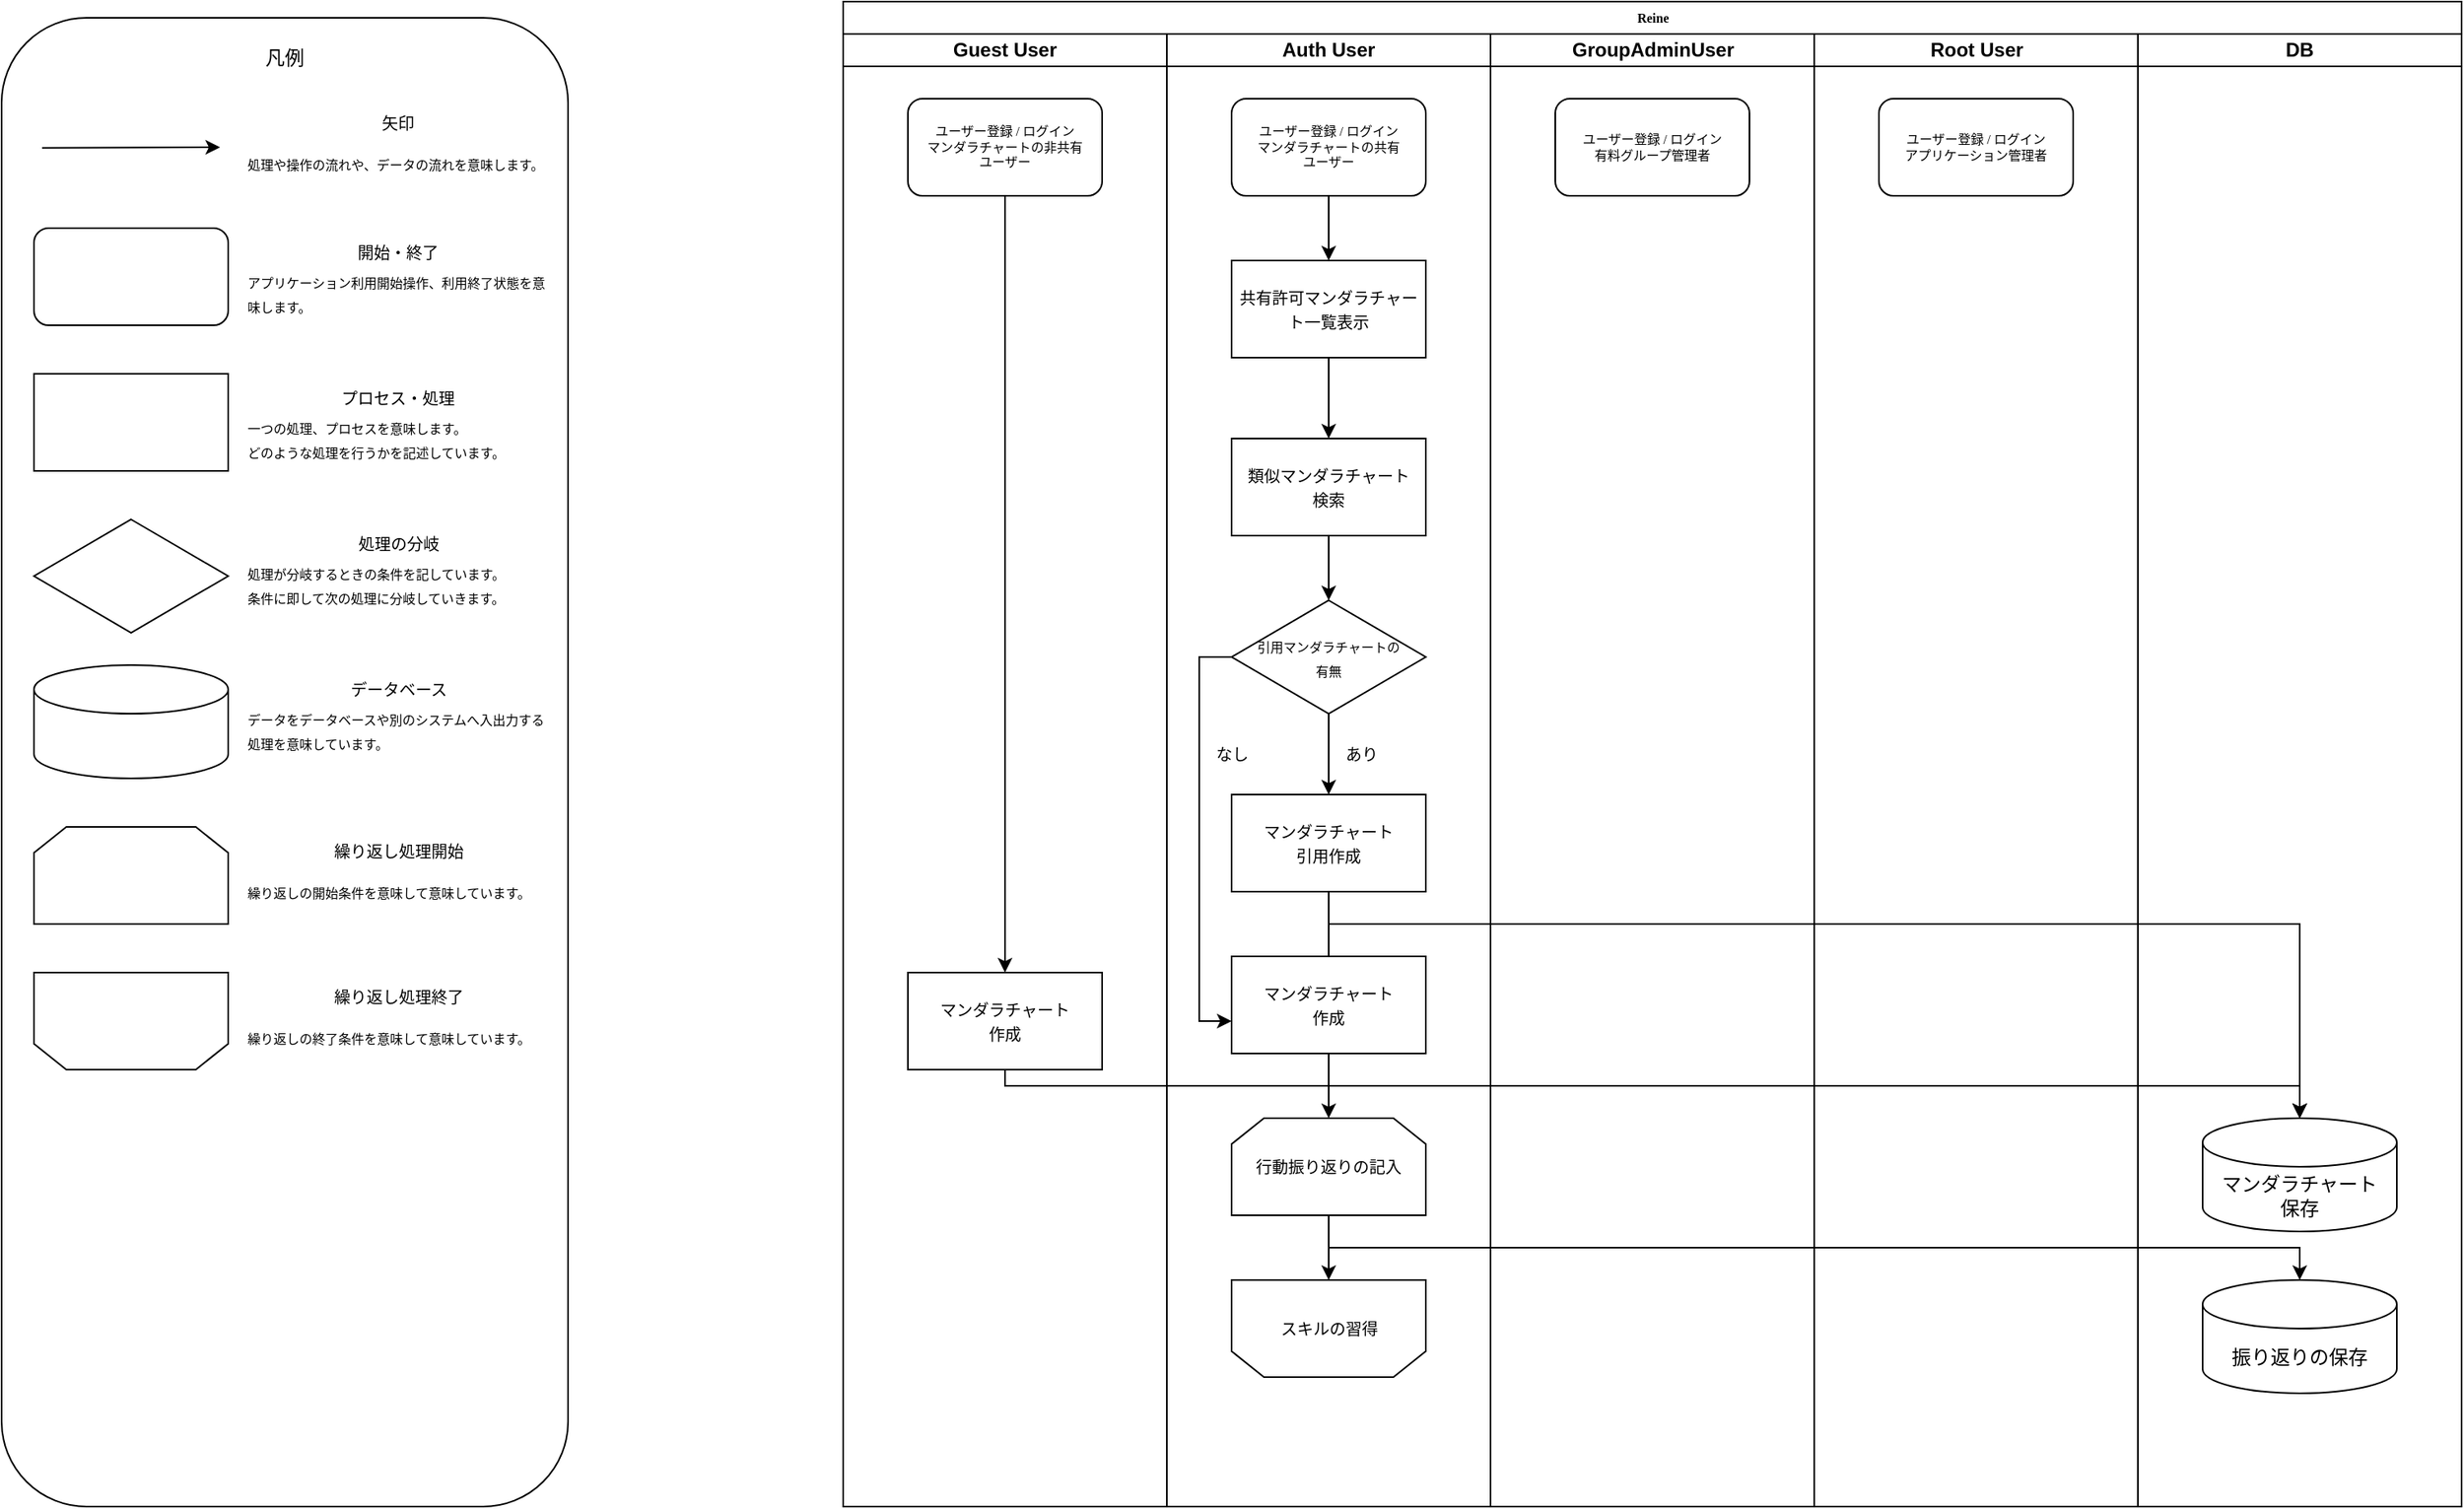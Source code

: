 <mxfile version="24.0.6" type="github">
  <diagram name="Page-1" id="74e2e168-ea6b-b213-b513-2b3c1d86103e">
    <mxGraphModel dx="2388" dy="988" grid="1" gridSize="10" guides="1" tooltips="1" connect="1" arrows="1" fold="1" page="1" pageScale="1" pageWidth="1100" pageHeight="850" background="none" math="0" shadow="0">
      <root>
        <mxCell id="0" />
        <mxCell id="1" parent="0" />
        <mxCell id="juHsKR98GJSo30kuV_IV-2" value="" style="rounded=1;whiteSpace=wrap;html=1;movable=1;resizable=1;rotatable=1;deletable=1;editable=1;locked=0;connectable=1;" vertex="1" parent="1">
          <mxGeometry x="40" y="50" width="350" height="920" as="geometry" />
        </mxCell>
        <mxCell id="77e6c97f196da883-1" value="Reine" style="swimlane;html=1;childLayout=stackLayout;startSize=20;rounded=0;shadow=0;labelBackgroundColor=none;strokeWidth=1;fontFamily=Verdana;fontSize=8;align=center;" parent="1" vertex="1">
          <mxGeometry x="560" y="40" width="1000" height="930" as="geometry" />
        </mxCell>
        <mxCell id="juHsKR98GJSo30kuV_IV-35" value="Guest User" style="swimlane;whiteSpace=wrap;html=1;startSize=20;" vertex="1" parent="77e6c97f196da883-1">
          <mxGeometry y="20" width="200" height="910" as="geometry" />
        </mxCell>
        <mxCell id="juHsKR98GJSo30kuV_IV-50" value="" style="edgeStyle=orthogonalEdgeStyle;rounded=0;orthogonalLoop=1;jettySize=auto;html=1;" edge="1" parent="juHsKR98GJSo30kuV_IV-35" source="juHsKR98GJSo30kuV_IV-45" target="juHsKR98GJSo30kuV_IV-49">
          <mxGeometry relative="1" as="geometry" />
        </mxCell>
        <mxCell id="juHsKR98GJSo30kuV_IV-45" value="ユーザー登録 / ログイン&lt;div&gt;マンダラチャートの非共有&lt;/div&gt;&lt;div&gt;ユーザー&lt;/div&gt;" style="rounded=1;whiteSpace=wrap;html=1;shadow=0;labelBackgroundColor=none;strokeWidth=1;fontFamily=Verdana;fontSize=8;align=center;" vertex="1" parent="juHsKR98GJSo30kuV_IV-35">
          <mxGeometry x="40" y="40" width="120" height="60" as="geometry" />
        </mxCell>
        <mxCell id="juHsKR98GJSo30kuV_IV-49" value="&lt;span style=&quot;font-size: 10px;&quot;&gt;マンダラチャート&lt;/span&gt;&lt;div&gt;&lt;span style=&quot;font-size: 10px;&quot;&gt;作成&lt;/span&gt;&lt;/div&gt;" style="rounded=0;whiteSpace=wrap;html=1;" vertex="1" parent="juHsKR98GJSo30kuV_IV-35">
          <mxGeometry x="40" y="580" width="120" height="60" as="geometry" />
        </mxCell>
        <mxCell id="juHsKR98GJSo30kuV_IV-36" value="Auth User" style="swimlane;whiteSpace=wrap;html=1;startSize=20;" vertex="1" parent="77e6c97f196da883-1">
          <mxGeometry x="200" y="20" width="200" height="910" as="geometry" />
        </mxCell>
        <mxCell id="juHsKR98GJSo30kuV_IV-52" value="" style="edgeStyle=orthogonalEdgeStyle;rounded=0;orthogonalLoop=1;jettySize=auto;html=1;" edge="1" parent="juHsKR98GJSo30kuV_IV-36" source="juHsKR98GJSo30kuV_IV-47" target="juHsKR98GJSo30kuV_IV-51">
          <mxGeometry relative="1" as="geometry" />
        </mxCell>
        <mxCell id="juHsKR98GJSo30kuV_IV-47" value="ユーザー登録 / ログイン&lt;div&gt;マンダラチャートの共有&lt;/div&gt;&lt;div&gt;ユーザー&lt;/div&gt;" style="rounded=1;whiteSpace=wrap;html=1;shadow=0;labelBackgroundColor=none;strokeWidth=1;fontFamily=Verdana;fontSize=8;align=center;" vertex="1" parent="juHsKR98GJSo30kuV_IV-36">
          <mxGeometry x="40" y="40" width="120" height="60" as="geometry" />
        </mxCell>
        <mxCell id="juHsKR98GJSo30kuV_IV-54" value="" style="edgeStyle=orthogonalEdgeStyle;rounded=0;orthogonalLoop=1;jettySize=auto;html=1;entryX=0.5;entryY=0;entryDx=0;entryDy=0;" edge="1" parent="juHsKR98GJSo30kuV_IV-36" source="juHsKR98GJSo30kuV_IV-51" target="juHsKR98GJSo30kuV_IV-58">
          <mxGeometry relative="1" as="geometry">
            <mxPoint x="80.0" y="220.0" as="targetPoint" />
          </mxGeometry>
        </mxCell>
        <mxCell id="juHsKR98GJSo30kuV_IV-51" value="&lt;font style=&quot;font-size: 10px;&quot;&gt;共有許可マンダラチャート一覧表示&lt;/font&gt;" style="whiteSpace=wrap;html=1;" vertex="1" parent="juHsKR98GJSo30kuV_IV-36">
          <mxGeometry x="40" y="140" width="120" height="60" as="geometry" />
        </mxCell>
        <mxCell id="juHsKR98GJSo30kuV_IV-60" value="" style="edgeStyle=orthogonalEdgeStyle;rounded=0;orthogonalLoop=1;jettySize=auto;html=1;" edge="1" parent="juHsKR98GJSo30kuV_IV-36" source="juHsKR98GJSo30kuV_IV-58" target="juHsKR98GJSo30kuV_IV-59">
          <mxGeometry relative="1" as="geometry" />
        </mxCell>
        <mxCell id="juHsKR98GJSo30kuV_IV-58" value="&lt;font style=&quot;font-size: 10px;&quot;&gt;類似マンダラチャート&lt;/font&gt;&lt;div&gt;&lt;font style=&quot;font-size: 10px;&quot;&gt;検索&lt;/font&gt;&lt;/div&gt;" style="whiteSpace=wrap;html=1;" vertex="1" parent="juHsKR98GJSo30kuV_IV-36">
          <mxGeometry x="40" y="250" width="120" height="60" as="geometry" />
        </mxCell>
        <mxCell id="juHsKR98GJSo30kuV_IV-66" value="" style="edgeStyle=orthogonalEdgeStyle;rounded=0;orthogonalLoop=1;jettySize=auto;html=1;" edge="1" parent="juHsKR98GJSo30kuV_IV-36" source="juHsKR98GJSo30kuV_IV-59" target="juHsKR98GJSo30kuV_IV-65">
          <mxGeometry relative="1" as="geometry" />
        </mxCell>
        <mxCell id="juHsKR98GJSo30kuV_IV-59" value="&lt;font style=&quot;font-size: 8px;&quot;&gt;引用マンダラチャートの&lt;/font&gt;&lt;div&gt;&lt;font style=&quot;font-size: 8px;&quot;&gt;有無&lt;/font&gt;&lt;/div&gt;" style="rhombus;whiteSpace=wrap;html=1;" vertex="1" parent="juHsKR98GJSo30kuV_IV-36">
          <mxGeometry x="40" y="350" width="120" height="70" as="geometry" />
        </mxCell>
        <mxCell id="juHsKR98GJSo30kuV_IV-80" value="" style="edgeStyle=orthogonalEdgeStyle;rounded=0;orthogonalLoop=1;jettySize=auto;html=1;" edge="1" parent="juHsKR98GJSo30kuV_IV-36" source="juHsKR98GJSo30kuV_IV-65">
          <mxGeometry relative="1" as="geometry">
            <mxPoint x="100" y="580.0" as="targetPoint" />
          </mxGeometry>
        </mxCell>
        <mxCell id="juHsKR98GJSo30kuV_IV-65" value="&lt;span style=&quot;font-size: 10px;&quot;&gt;マンダラチャート&lt;br&gt;引用作成&lt;/span&gt;" style="whiteSpace=wrap;html=1;" vertex="1" parent="juHsKR98GJSo30kuV_IV-36">
          <mxGeometry x="40" y="470" width="120" height="60" as="geometry" />
        </mxCell>
        <mxCell id="juHsKR98GJSo30kuV_IV-67" value="&lt;font style=&quot;font-size: 10px;&quot;&gt;あり&lt;/font&gt;" style="text;html=1;align=center;verticalAlign=middle;resizable=0;points=[];autosize=1;strokeColor=none;fillColor=none;" vertex="1" parent="juHsKR98GJSo30kuV_IV-36">
          <mxGeometry x="100" y="430" width="40" height="30" as="geometry" />
        </mxCell>
        <mxCell id="juHsKR98GJSo30kuV_IV-82" style="edgeStyle=orthogonalEdgeStyle;rounded=0;orthogonalLoop=1;jettySize=auto;html=1;exitX=0;exitY=0.5;exitDx=0;exitDy=0;" edge="1" parent="juHsKR98GJSo30kuV_IV-36" source="juHsKR98GJSo30kuV_IV-59">
          <mxGeometry relative="1" as="geometry">
            <mxPoint x="40" y="610.034" as="targetPoint" />
            <Array as="points">
              <mxPoint x="20" y="385" />
              <mxPoint x="20" y="610" />
            </Array>
          </mxGeometry>
        </mxCell>
        <mxCell id="juHsKR98GJSo30kuV_IV-91" value="&lt;font style=&quot;font-size: 10px;&quot;&gt;なし&lt;/font&gt;" style="text;html=1;align=center;verticalAlign=middle;resizable=0;points=[];autosize=1;strokeColor=none;fillColor=none;" vertex="1" parent="juHsKR98GJSo30kuV_IV-36">
          <mxGeometry x="20" y="430" width="40" height="30" as="geometry" />
        </mxCell>
        <mxCell id="juHsKR98GJSo30kuV_IV-112" style="edgeStyle=orthogonalEdgeStyle;rounded=0;orthogonalLoop=1;jettySize=auto;html=1;entryX=0.5;entryY=1;entryDx=0;entryDy=0;" edge="1" parent="juHsKR98GJSo30kuV_IV-36" source="juHsKR98GJSo30kuV_IV-96" target="juHsKR98GJSo30kuV_IV-111">
          <mxGeometry relative="1" as="geometry" />
        </mxCell>
        <mxCell id="juHsKR98GJSo30kuV_IV-96" value="&lt;span style=&quot;font-size: 10px;&quot;&gt;行動振り返りの記入&lt;/span&gt;" style="shape=loopLimit;whiteSpace=wrap;html=1;" vertex="1" parent="juHsKR98GJSo30kuV_IV-36">
          <mxGeometry x="40" y="670" width="120" height="60" as="geometry" />
        </mxCell>
        <mxCell id="juHsKR98GJSo30kuV_IV-106" style="edgeStyle=orthogonalEdgeStyle;rounded=0;orthogonalLoop=1;jettySize=auto;html=1;" edge="1" parent="juHsKR98GJSo30kuV_IV-36" source="juHsKR98GJSo30kuV_IV-103" target="juHsKR98GJSo30kuV_IV-96">
          <mxGeometry relative="1" as="geometry" />
        </mxCell>
        <mxCell id="juHsKR98GJSo30kuV_IV-103" value="&lt;span style=&quot;font-size: 10px;&quot;&gt;マンダラチャート&lt;/span&gt;&lt;div&gt;&lt;span style=&quot;font-size: 10px;&quot;&gt;作成&lt;/span&gt;&lt;/div&gt;" style="rounded=0;whiteSpace=wrap;html=1;" vertex="1" parent="juHsKR98GJSo30kuV_IV-36">
          <mxGeometry x="40" y="570" width="120" height="60" as="geometry" />
        </mxCell>
        <mxCell id="juHsKR98GJSo30kuV_IV-111" value="" style="shape=loopLimit;whiteSpace=wrap;html=1;rotation=-180;" vertex="1" parent="juHsKR98GJSo30kuV_IV-36">
          <mxGeometry x="40" y="770" width="120" height="60" as="geometry" />
        </mxCell>
        <mxCell id="juHsKR98GJSo30kuV_IV-120" value="&lt;font style=&quot;font-size: 10px;&quot;&gt;スキルの習得&lt;/font&gt;" style="text;html=1;align=center;verticalAlign=middle;resizable=0;points=[];autosize=1;strokeColor=none;fillColor=none;" vertex="1" parent="juHsKR98GJSo30kuV_IV-36">
          <mxGeometry x="60" y="785" width="80" height="30" as="geometry" />
        </mxCell>
        <mxCell id="77e6c97f196da883-4" value="GroupAdminUser" style="swimlane;html=1;startSize=20;" parent="77e6c97f196da883-1" vertex="1">
          <mxGeometry x="400" y="20" width="200" height="910" as="geometry" />
        </mxCell>
        <mxCell id="juHsKR98GJSo30kuV_IV-30" value="&lt;div&gt;ユーザー登録 / ログイン&lt;/div&gt;&lt;div&gt;有料グループ管理者&lt;br&gt;&lt;/div&gt;" style="rounded=1;whiteSpace=wrap;html=1;shadow=0;labelBackgroundColor=none;strokeWidth=1;fontFamily=Verdana;fontSize=8;align=center;" vertex="1" parent="77e6c97f196da883-4">
          <mxGeometry x="40" y="40" width="120" height="60" as="geometry" />
        </mxCell>
        <mxCell id="77e6c97f196da883-5" value="Root User" style="swimlane;html=1;startSize=20;movable=1;resizable=1;rotatable=1;deletable=1;editable=1;locked=0;connectable=1;" parent="77e6c97f196da883-1" vertex="1">
          <mxGeometry x="600" y="20" width="200" height="910" as="geometry" />
        </mxCell>
        <mxCell id="juHsKR98GJSo30kuV_IV-48" value="&lt;div&gt;ユーザー登録 / ログイン&lt;/div&gt;&lt;div&gt;アプリケーション管理者&lt;/div&gt;" style="rounded=1;whiteSpace=wrap;html=1;shadow=0;labelBackgroundColor=none;strokeWidth=1;fontFamily=Verdana;fontSize=8;align=center;" vertex="1" parent="77e6c97f196da883-5">
          <mxGeometry x="40" y="40" width="120" height="60" as="geometry" />
        </mxCell>
        <mxCell id="juHsKR98GJSo30kuV_IV-34" value="DB" style="swimlane;whiteSpace=wrap;html=1;startSize=20;" vertex="1" parent="77e6c97f196da883-1">
          <mxGeometry x="800" y="20" width="200" height="910" as="geometry" />
        </mxCell>
        <mxCell id="juHsKR98GJSo30kuV_IV-92" value="マンダラチャート&lt;div&gt;保存&lt;/div&gt;" style="shape=cylinder3;whiteSpace=wrap;html=1;boundedLbl=1;backgroundOutline=1;size=15;" vertex="1" parent="juHsKR98GJSo30kuV_IV-34">
          <mxGeometry x="40" y="670" width="120" height="70" as="geometry" />
        </mxCell>
        <mxCell id="juHsKR98GJSo30kuV_IV-121" value="振り返りの保存" style="shape=cylinder3;whiteSpace=wrap;html=1;boundedLbl=1;backgroundOutline=1;size=15;" vertex="1" parent="juHsKR98GJSo30kuV_IV-34">
          <mxGeometry x="40" y="770" width="120" height="70" as="geometry" />
        </mxCell>
        <mxCell id="juHsKR98GJSo30kuV_IV-94" style="edgeStyle=orthogonalEdgeStyle;rounded=0;orthogonalLoop=1;jettySize=auto;html=1;entryX=0.5;entryY=0;entryDx=0;entryDy=0;entryPerimeter=0;exitX=0.5;exitY=1;exitDx=0;exitDy=0;" edge="1" parent="77e6c97f196da883-1" source="juHsKR98GJSo30kuV_IV-65" target="juHsKR98GJSo30kuV_IV-92">
          <mxGeometry relative="1" as="geometry">
            <mxPoint x="300" y="660" as="sourcePoint" />
            <Array as="points">
              <mxPoint x="300" y="570" />
              <mxPoint x="900" y="570" />
            </Array>
          </mxGeometry>
        </mxCell>
        <mxCell id="juHsKR98GJSo30kuV_IV-104" style="edgeStyle=orthogonalEdgeStyle;rounded=0;orthogonalLoop=1;jettySize=auto;html=1;entryX=0.5;entryY=0;entryDx=0;entryDy=0;entryPerimeter=0;" edge="1" parent="77e6c97f196da883-1" source="juHsKR98GJSo30kuV_IV-49" target="juHsKR98GJSo30kuV_IV-92">
          <mxGeometry relative="1" as="geometry">
            <Array as="points">
              <mxPoint x="100" y="670" />
              <mxPoint x="900" y="670" />
            </Array>
          </mxGeometry>
        </mxCell>
        <mxCell id="juHsKR98GJSo30kuV_IV-105" style="edgeStyle=orthogonalEdgeStyle;rounded=0;orthogonalLoop=1;jettySize=auto;html=1;" edge="1" parent="77e6c97f196da883-1" source="juHsKR98GJSo30kuV_IV-103" target="juHsKR98GJSo30kuV_IV-92">
          <mxGeometry relative="1" as="geometry">
            <Array as="points">
              <mxPoint x="300" y="670" />
              <mxPoint x="900" y="670" />
            </Array>
          </mxGeometry>
        </mxCell>
        <mxCell id="juHsKR98GJSo30kuV_IV-125" style="edgeStyle=orthogonalEdgeStyle;rounded=0;orthogonalLoop=1;jettySize=auto;html=1;entryX=0.5;entryY=0;entryDx=0;entryDy=0;entryPerimeter=0;" edge="1" parent="77e6c97f196da883-1" target="juHsKR98GJSo30kuV_IV-121">
          <mxGeometry relative="1" as="geometry">
            <mxPoint x="300" y="750" as="sourcePoint" />
            <Array as="points">
              <mxPoint x="300" y="770" />
              <mxPoint x="900" y="770" />
            </Array>
          </mxGeometry>
        </mxCell>
        <mxCell id="juHsKR98GJSo30kuV_IV-5" value="凡例" style="text;html=1;align=center;verticalAlign=middle;whiteSpace=wrap;rounded=0;" vertex="1" parent="1">
          <mxGeometry x="185" y="60" width="60" height="30" as="geometry" />
        </mxCell>
        <mxCell id="juHsKR98GJSo30kuV_IV-10" value="" style="rounded=1;whiteSpace=wrap;html=1;" vertex="1" parent="1">
          <mxGeometry x="60" y="180" width="120" height="60" as="geometry" />
        </mxCell>
        <mxCell id="juHsKR98GJSo30kuV_IV-11" value="&lt;span style=&quot;font-size: 10px;&quot;&gt;開始・終了&lt;/span&gt;" style="text;html=1;align=center;verticalAlign=middle;whiteSpace=wrap;rounded=0;" vertex="1" parent="1">
          <mxGeometry x="210" y="180" width="150" height="30" as="geometry" />
        </mxCell>
        <mxCell id="juHsKR98GJSo30kuV_IV-12" value="&lt;font style=&quot;font-size: 8px;&quot;&gt;アプリケーション利用開始操作、利用終了状態を意味します。&lt;/font&gt;" style="text;html=1;align=left;verticalAlign=middle;whiteSpace=wrap;rounded=0;" vertex="1" parent="1">
          <mxGeometry x="190" y="200" width="190" height="40" as="geometry" />
        </mxCell>
        <mxCell id="juHsKR98GJSo30kuV_IV-13" value="" style="rounded=0;whiteSpace=wrap;html=1;" vertex="1" parent="1">
          <mxGeometry x="60" y="270" width="120" height="60" as="geometry" />
        </mxCell>
        <mxCell id="juHsKR98GJSo30kuV_IV-15" value="&lt;font style=&quot;font-size: 10px;&quot;&gt;プロセス・処理&lt;/font&gt;" style="text;html=1;align=center;verticalAlign=middle;whiteSpace=wrap;rounded=0;" vertex="1" parent="1">
          <mxGeometry x="210" y="270" width="150" height="30" as="geometry" />
        </mxCell>
        <mxCell id="juHsKR98GJSo30kuV_IV-16" value="&lt;span style=&quot;font-size: 8px;&quot;&gt;一つの処理、プロセスを意味します。&lt;/span&gt;&lt;div&gt;&lt;span style=&quot;font-size: 8px;&quot;&gt;どのような処理を行うかを記述しています。&lt;/span&gt;&lt;/div&gt;" style="text;html=1;align=left;verticalAlign=middle;whiteSpace=wrap;rounded=0;" vertex="1" parent="1">
          <mxGeometry x="190" y="290" width="190" height="40" as="geometry" />
        </mxCell>
        <mxCell id="juHsKR98GJSo30kuV_IV-17" value="" style="rhombus;whiteSpace=wrap;html=1;" vertex="1" parent="1">
          <mxGeometry x="60" y="360" width="120" height="70" as="geometry" />
        </mxCell>
        <mxCell id="juHsKR98GJSo30kuV_IV-18" value="&lt;font style=&quot;font-size: 10px;&quot;&gt;処理の分岐&lt;/font&gt;" style="text;html=1;align=center;verticalAlign=middle;whiteSpace=wrap;rounded=0;" vertex="1" parent="1">
          <mxGeometry x="232.5" y="360" width="105" height="30" as="geometry" />
        </mxCell>
        <mxCell id="juHsKR98GJSo30kuV_IV-21" value="&lt;span style=&quot;font-size: 8px;&quot;&gt;処理が分岐するときの条件を記しています。&lt;/span&gt;&lt;div&gt;&lt;span style=&quot;font-size: 8px;&quot;&gt;条件に即して次の処理に分岐していきます。&lt;/span&gt;&lt;/div&gt;" style="text;html=1;align=left;verticalAlign=middle;whiteSpace=wrap;rounded=0;" vertex="1" parent="1">
          <mxGeometry x="190" y="380" width="190" height="40" as="geometry" />
        </mxCell>
        <mxCell id="juHsKR98GJSo30kuV_IV-22" value="&lt;font style=&quot;font-size: 10px;&quot;&gt;矢印&lt;/font&gt;" style="text;html=1;align=center;verticalAlign=middle;whiteSpace=wrap;rounded=0;" vertex="1" parent="1">
          <mxGeometry x="210" y="100" width="150" height="30" as="geometry" />
        </mxCell>
        <mxCell id="juHsKR98GJSo30kuV_IV-23" value="&lt;span style=&quot;font-size: 8px;&quot;&gt;処理や操作の流れや、データの流れを意味します。&lt;/span&gt;" style="text;html=1;align=left;verticalAlign=middle;whiteSpace=wrap;rounded=0;" vertex="1" parent="1">
          <mxGeometry x="190" y="120" width="190" height="40" as="geometry" />
        </mxCell>
        <mxCell id="juHsKR98GJSo30kuV_IV-25" value="" style="endArrow=classic;html=1;rounded=0;" edge="1" parent="1">
          <mxGeometry width="50" height="50" relative="1" as="geometry">
            <mxPoint x="65" y="130.38" as="sourcePoint" />
            <mxPoint x="175" y="130" as="targetPoint" />
          </mxGeometry>
        </mxCell>
        <mxCell id="juHsKR98GJSo30kuV_IV-26" value="" style="shape=cylinder3;whiteSpace=wrap;html=1;boundedLbl=1;backgroundOutline=1;size=15;" vertex="1" parent="1">
          <mxGeometry x="60" y="450" width="120" height="70" as="geometry" />
        </mxCell>
        <mxCell id="juHsKR98GJSo30kuV_IV-27" value="&lt;span style=&quot;font-size: 8px;&quot;&gt;データをデータベースや別のシステムへ入出力する処理を意味しています。&lt;/span&gt;" style="text;html=1;align=left;verticalAlign=middle;whiteSpace=wrap;rounded=0;" vertex="1" parent="1">
          <mxGeometry x="190" y="470" width="190" height="40" as="geometry" />
        </mxCell>
        <mxCell id="juHsKR98GJSo30kuV_IV-28" value="&lt;font style=&quot;font-size: 10px;&quot;&gt;データベース&lt;/font&gt;" style="text;html=1;align=center;verticalAlign=middle;whiteSpace=wrap;rounded=0;" vertex="1" parent="1">
          <mxGeometry x="232.5" y="450" width="105" height="30" as="geometry" />
        </mxCell>
        <mxCell id="juHsKR98GJSo30kuV_IV-98" value="&lt;font style=&quot;font-size: 10px;&quot;&gt;繰り返し処理開始&lt;/font&gt;" style="text;html=1;align=center;verticalAlign=middle;whiteSpace=wrap;rounded=0;" vertex="1" parent="1">
          <mxGeometry x="232.5" y="550" width="105" height="30" as="geometry" />
        </mxCell>
        <mxCell id="juHsKR98GJSo30kuV_IV-99" value="&lt;span style=&quot;font-size: 8px;&quot;&gt;繰り返しの開始条件を意味して意味しています。&lt;/span&gt;" style="text;html=1;align=left;verticalAlign=middle;whiteSpace=wrap;rounded=0;" vertex="1" parent="1">
          <mxGeometry x="190" y="570" width="190" height="40" as="geometry" />
        </mxCell>
        <mxCell id="juHsKR98GJSo30kuV_IV-100" value="" style="shape=loopLimit;whiteSpace=wrap;html=1;" vertex="1" parent="1">
          <mxGeometry x="60" y="550" width="120" height="60" as="geometry" />
        </mxCell>
        <mxCell id="juHsKR98GJSo30kuV_IV-107" value="" style="shape=loopLimit;whiteSpace=wrap;html=1;rotation=-180;" vertex="1" parent="1">
          <mxGeometry x="60" y="640" width="120" height="60" as="geometry" />
        </mxCell>
        <mxCell id="juHsKR98GJSo30kuV_IV-108" value="&lt;font style=&quot;font-size: 10px;&quot;&gt;繰り返し処理終了&lt;/font&gt;" style="text;html=1;align=center;verticalAlign=middle;whiteSpace=wrap;rounded=0;" vertex="1" parent="1">
          <mxGeometry x="232.5" y="640" width="105" height="30" as="geometry" />
        </mxCell>
        <mxCell id="juHsKR98GJSo30kuV_IV-110" value="&lt;span style=&quot;font-size: 8px;&quot;&gt;繰り返しの終了条件を意味して意味しています。&lt;/span&gt;" style="text;html=1;align=left;verticalAlign=middle;whiteSpace=wrap;rounded=0;" vertex="1" parent="1">
          <mxGeometry x="190" y="660" width="190" height="40" as="geometry" />
        </mxCell>
      </root>
    </mxGraphModel>
  </diagram>
</mxfile>
